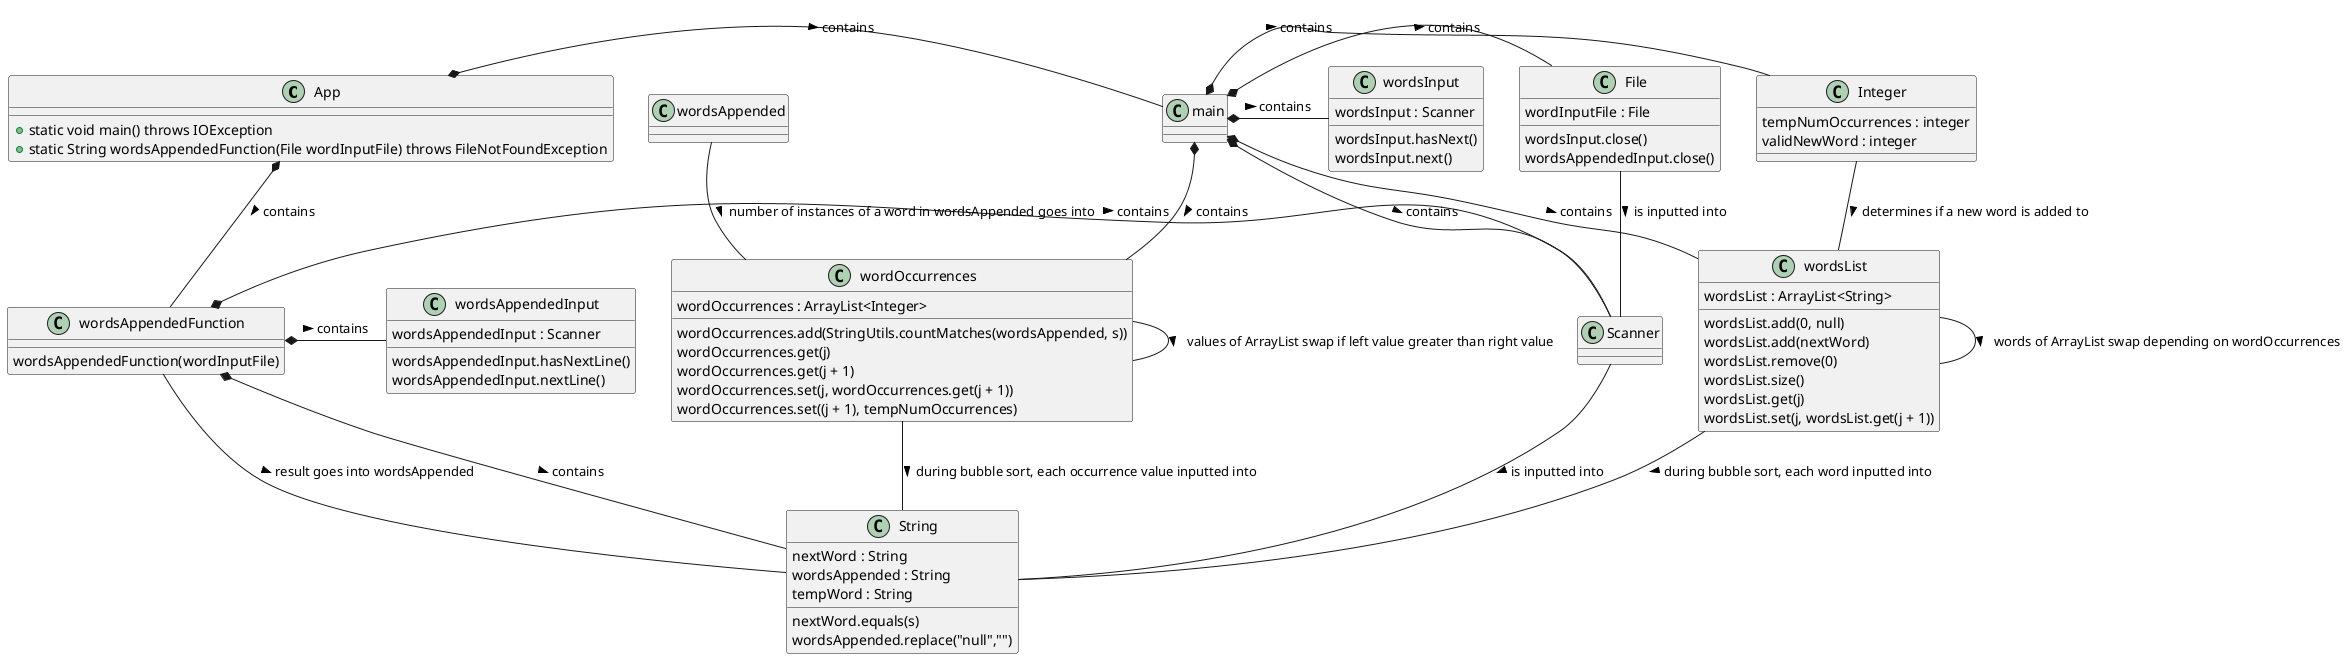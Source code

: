 @startuml
'https://plantuml.com/class-diagram

class App {
    +static void main() throws IOException
    +static String wordsAppendedFunction(File wordInputFile) throws FileNotFoundException
}

class File {
    wordInputFile : File
    wordsInput.close()
    wordsAppendedInput.close()
}

class Integer {
    tempNumOccurrences : integer
    validNewWord : integer
}

class String {
    nextWord : String
    wordsAppended : String
    tempWord : String
    nextWord.equals(s)
    wordsAppended.replace("null","")
}

class wordsAppendedFunction {
    wordsAppendedFunction(wordInputFile)
}

class wordsList {
    wordsList : ArrayList<String>
    wordsList.add(0, null)
    wordsList.add(nextWord)
    wordsList.remove(0)
    wordsList.size()
    wordsList.get(j)
    wordsList.set(j, wordsList.get(j + 1))
}

class wordOccurrences {
    wordOccurrences : ArrayList<Integer>
    wordOccurrences.add(StringUtils.countMatches(wordsAppended, s))
    wordOccurrences.get(j)
    wordOccurrences.get(j + 1)
    wordOccurrences.set(j, wordOccurrences.get(j + 1))
    wordOccurrences.set((j + 1), tempNumOccurrences)
}

class wordsInput {
    wordsInput : Scanner
    wordsInput.hasNext()
    wordsInput.next()
}

class wordsAppendedInput {
    wordsAppendedInput : Scanner
    wordsAppendedInput.hasNextLine()
    wordsAppendedInput.nextLine()
}

App *- main : contains >
App *- wordsAppendedFunction : contains >

main *- wordsList : contains >
main *- wordOccurrences : contains >
main *- File : contains >
main *- Scanner : contains >
main *- Integer : contains >
main *- wordsInput : contains >

wordsAppendedFunction *- wordsAppendedInput : contains >
wordsAppendedFunction *- Scanner : contains >
wordsAppendedFunction *- String : contains >

File -- Scanner : is inputted into >
Scanner -- String : is inputted into >
Integer -- wordsList : determines if a new word is added to >
wordsAppendedFunction -- String : result goes into wordsAppended >
wordsAppended -- wordOccurrences : number of instances of a word in wordsAppended goes into >
wordsList -- String : during bubble sort, each word inputted into >
wordOccurrences -- String : during bubble sort, each occurrence value inputted into >
wordsList -- wordsList : words of ArrayList swap depending on wordOccurrences >
wordOccurrences -- wordOccurrences : values of ArrayList swap if left value greater than right value >

@enduml